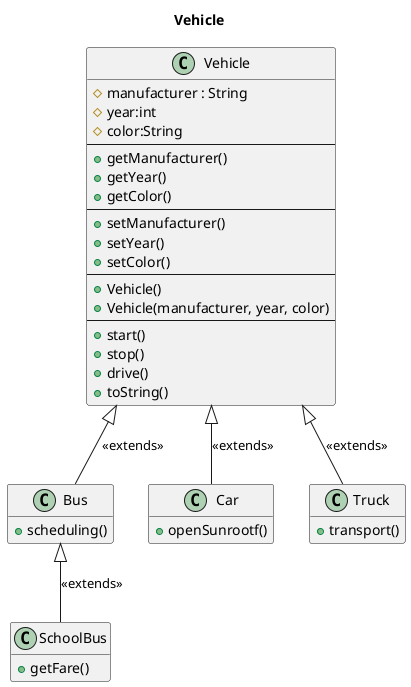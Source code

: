 @startuml Inheritance
title Vehicle

class Vehicle{
    #manufacturer : String
    #year:int
    #color:String
    --
    +getManufacturer()
    +getYear()
    +getColor()
    --
    +setManufacturer()
    +setYear()
    +setColor()
    --
    +Vehicle()
    +Vehicle(manufacturer, year, color)
    --
    +start()
    +stop()
    +drive()
    +toString()
}

class Car {
    +openSunrootf()
}

class Truck {
    +transport()
}

class Bus {
    +scheduling()
}

class SchoolBus {
    +getFare()
}

Bus -u-|> Vehicle : <<extends>>
Truck -u-|> Vehicle : <<extends>>
Car -u-|> Vehicle : <<extends>>
SchoolBus -u-|> Bus : <<extends>>

hide empty member

@enduml